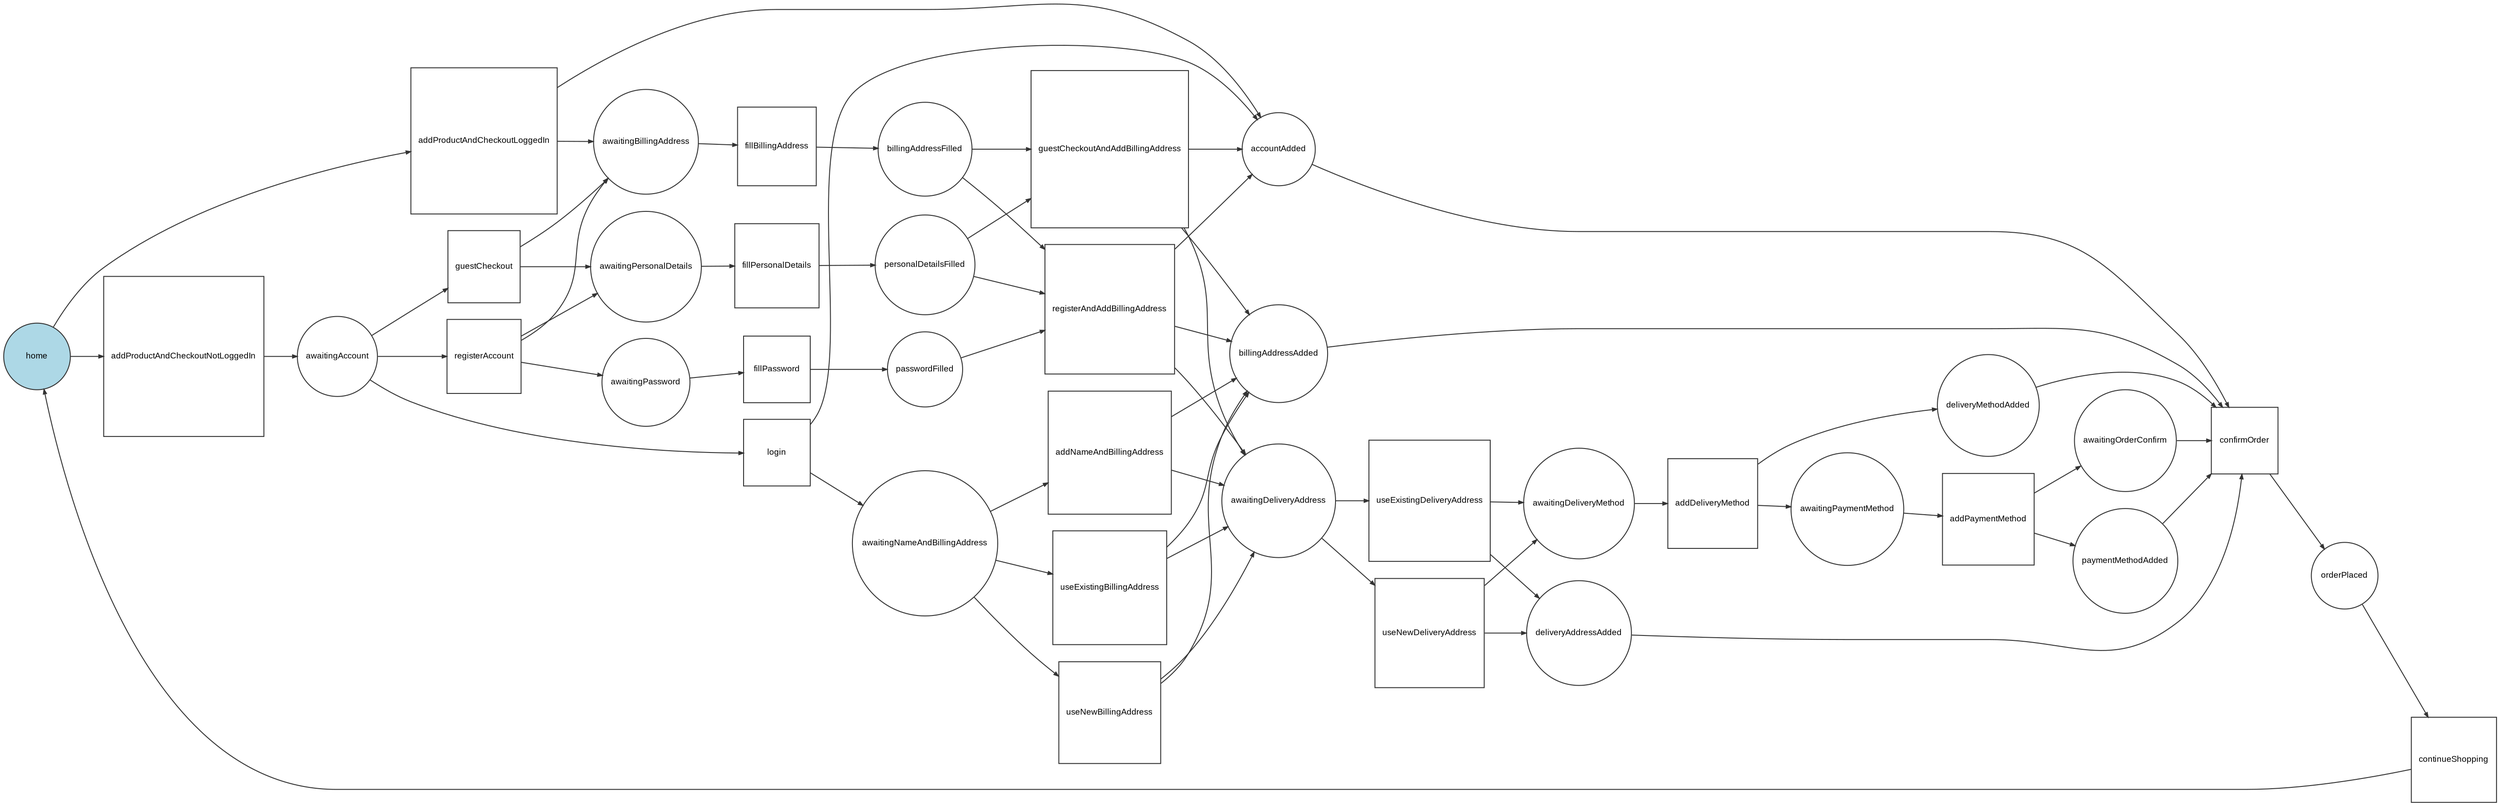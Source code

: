 digraph workflow {
  ratio="compress" rankdir="LR" label=""
  node [fontsize="9" fontname="Arial" color="#333333" fillcolor="lightblue" fixedsize="false" width="1"];
  edge [fontsize="9" fontname="Arial" color="#333333" arrowhead="normal" arrowsize="0.5"];

  place_e83249bd3ba79932e16fb1fb5100dafade9954c2 [label="home", shape=circle, style="filled"];
  place_be8df8efa2cb6b2300fe2f82d8d9b19d4d9f3006 [label="awaitingPersonalDetails", shape=circle];
  place_636a9cc7645cbe8e1dacce71000bb0db745a39e1 [label="awaitingPassword", shape=circle];
  place_b5da8f0027407937d7b9d6199a5d40d174c2661a [label="personalDetailsFilled", shape=circle];
  place_133afdf482fd18037e3a0e10ed8a6ab4f9161d40 [label="passwordFilled", shape=circle];
  place_bbcddce3edfbf6793be4e1761595ad9dd36cf0fb [label="billingAddressFilled", shape=circle];
  place_8df9aa6c1a8fbc2bf1fff5c5d67d147e334f94cf [label="awaitingAccount", shape=circle];
  place_e8718de4f73418b4e1c7ad5c42bec684a4a9caa9 [label="awaitingBillingAddress", shape=circle];
  place_5c3d4bc6d2c208e711fdf92d53725814b3f6c097 [label="awaitingNameAndBillingAddress", shape=circle];
  place_95c4228878ef8ed807e02b7e17abad8cfa27a63b [label="awaitingDeliveryAddress", shape=circle];
  place_db2a0e8a240c19feca6bf300b83c712f43d74c07 [label="awaitingDeliveryMethod", shape=circle];
  place_866591cec37483a4a6ab3489cb867167720a8a29 [label="awaitingPaymentMethod", shape=circle];
  place_4e213a3d74384d58db66bd928b2ccd8538875562 [label="awaitingOrderConfirm", shape=circle];
  place_a2b5ee046fd493f24a42236ed96bf6391e7dd3bb [label="accountAdded", shape=circle];
  place_4b91121f15dd396c0ae165be0700915d1c031185 [label="billingAddressAdded", shape=circle];
  place_d28a622a32ba5df0dab0c01e924c0b2dc9456cd8 [label="deliveryAddressAdded", shape=circle];
  place_28aae0f120be48f4f0ba56d7a75699965ccaa214 [label="deliveryMethodAdded", shape=circle];
  place_098279e686d64d36fd9ddfd5d8eed3773751c874 [label="paymentMethodAdded", shape=circle];
  place_cbeec9c5b8f73f7335a9b9606865084b73d6db44 [label="orderPlaced", shape=circle];
  transition_2ac776141d84009da79b006b4dec8054691a5c5f [label="addProductAndCheckoutNotLoggedIn", shape=box, shape="box", regular="1"];
  transition_578a40e5a7bc3a0474371867ac2173acd5bf516c [label="addProductAndCheckoutLoggedIn", shape=box, shape="box", regular="1"];
  transition_2736fab291f04e69b62d490c3c09361f5b82461a [label="login", shape=box, shape="box", regular="1"];
  transition_1b8a31d24f7e7b4bb00f985657ef664c0fd484f7 [label="guestCheckout", shape=box, shape="box", regular="1"];
  transition_4a67e46d8a1b96a2f1ebfa90009ae18258516248 [label="registerAccount", shape=box, shape="box", regular="1"];
  transition_901c5f630db8b0e18779359c8d949e4395268689 [label="useExistingBillingAddress", shape=box, shape="box", regular="1"];
  transition_fe12c392e32e62dd39eccef4248a39e19252acdf [label="useNewBillingAddress", shape=box, shape="box", regular="1"];
  transition_6ca7bb9639941de4f3d43da60a79d965e688398c [label="fillPersonalDetails", shape=box, shape="box", regular="1"];
  transition_3564e2bbe48b061a3985d46ebf9bb36a0c94de0e [label="fillPassword", shape=box, shape="box", regular="1"];
  transition_88846e7311af81ea2b6eb30ced42e8e9a035674e [label="fillBillingAddress", shape=box, shape="box", regular="1"];
  transition_8c17eddce8897d792f6edb1cd3ada98544ed0488 [label="addNameAndBillingAddress", shape=box, shape="box", regular="1"];
  transition_b9afdfce139e25e36eeb6c8758d70a895bf0779a [label="registerAndAddBillingAddress", shape=box, shape="box", regular="1"];
  transition_410c1682a9f476d29d39068a6c532ff661a85b60 [label="guestCheckoutAndAddBillingAddress", shape=box, shape="box", regular="1"];
  transition_40f7b37f0743d75d1323955148aa023e7533d8af [label="useExistingDeliveryAddress", shape=box, shape="box", regular="1"];
  transition_40d8c3069664fee3e86bfcb2c57fcf2ef837a066 [label="useNewDeliveryAddress", shape=box, shape="box", regular="1"];
  transition_df57db0e976add4f8115fb49f751571ed8e60c9e [label="addDeliveryMethod", shape=box, shape="box", regular="1"];
  transition_752bfd756f267a2d9e4dbb70f2b8c487d606f886 [label="addPaymentMethod", shape=box, shape="box", regular="1"];
  transition_f158550b6472279811abb832e1fa84c33a264bd1 [label="confirmOrder", shape=box, shape="box", regular="1"];
  transition_f5f67f37bdb26da1aa426f3f570c10051eb8a1f6 [label="continueShopping", shape=box, shape="box", regular="1"];
  place_e83249bd3ba79932e16fb1fb5100dafade9954c2 -> transition_2ac776141d84009da79b006b4dec8054691a5c5f [style="solid"];
  transition_2ac776141d84009da79b006b4dec8054691a5c5f -> place_8df9aa6c1a8fbc2bf1fff5c5d67d147e334f94cf [style="solid"];
  place_e83249bd3ba79932e16fb1fb5100dafade9954c2 -> transition_578a40e5a7bc3a0474371867ac2173acd5bf516c [style="solid"];
  transition_578a40e5a7bc3a0474371867ac2173acd5bf516c -> place_a2b5ee046fd493f24a42236ed96bf6391e7dd3bb [style="solid"];
  transition_578a40e5a7bc3a0474371867ac2173acd5bf516c -> place_e8718de4f73418b4e1c7ad5c42bec684a4a9caa9 [style="solid"];
  place_8df9aa6c1a8fbc2bf1fff5c5d67d147e334f94cf -> transition_2736fab291f04e69b62d490c3c09361f5b82461a [style="solid"];
  transition_2736fab291f04e69b62d490c3c09361f5b82461a -> place_a2b5ee046fd493f24a42236ed96bf6391e7dd3bb [style="solid"];
  transition_2736fab291f04e69b62d490c3c09361f5b82461a -> place_5c3d4bc6d2c208e711fdf92d53725814b3f6c097 [style="solid"];
  place_8df9aa6c1a8fbc2bf1fff5c5d67d147e334f94cf -> transition_1b8a31d24f7e7b4bb00f985657ef664c0fd484f7 [style="solid"];
  transition_1b8a31d24f7e7b4bb00f985657ef664c0fd484f7 -> place_be8df8efa2cb6b2300fe2f82d8d9b19d4d9f3006 [style="solid"];
  transition_1b8a31d24f7e7b4bb00f985657ef664c0fd484f7 -> place_e8718de4f73418b4e1c7ad5c42bec684a4a9caa9 [style="solid"];
  place_8df9aa6c1a8fbc2bf1fff5c5d67d147e334f94cf -> transition_4a67e46d8a1b96a2f1ebfa90009ae18258516248 [style="solid"];
  transition_4a67e46d8a1b96a2f1ebfa90009ae18258516248 -> place_be8df8efa2cb6b2300fe2f82d8d9b19d4d9f3006 [style="solid"];
  transition_4a67e46d8a1b96a2f1ebfa90009ae18258516248 -> place_636a9cc7645cbe8e1dacce71000bb0db745a39e1 [style="solid"];
  transition_4a67e46d8a1b96a2f1ebfa90009ae18258516248 -> place_e8718de4f73418b4e1c7ad5c42bec684a4a9caa9 [style="solid"];
  place_5c3d4bc6d2c208e711fdf92d53725814b3f6c097 -> transition_901c5f630db8b0e18779359c8d949e4395268689 [style="solid"];
  transition_901c5f630db8b0e18779359c8d949e4395268689 -> place_4b91121f15dd396c0ae165be0700915d1c031185 [style="solid"];
  transition_901c5f630db8b0e18779359c8d949e4395268689 -> place_95c4228878ef8ed807e02b7e17abad8cfa27a63b [style="solid"];
  place_5c3d4bc6d2c208e711fdf92d53725814b3f6c097 -> transition_fe12c392e32e62dd39eccef4248a39e19252acdf [style="solid"];
  transition_fe12c392e32e62dd39eccef4248a39e19252acdf -> place_4b91121f15dd396c0ae165be0700915d1c031185 [style="solid"];
  transition_fe12c392e32e62dd39eccef4248a39e19252acdf -> place_95c4228878ef8ed807e02b7e17abad8cfa27a63b [style="solid"];
  place_be8df8efa2cb6b2300fe2f82d8d9b19d4d9f3006 -> transition_6ca7bb9639941de4f3d43da60a79d965e688398c [style="solid"];
  transition_6ca7bb9639941de4f3d43da60a79d965e688398c -> place_b5da8f0027407937d7b9d6199a5d40d174c2661a [style="solid"];
  place_636a9cc7645cbe8e1dacce71000bb0db745a39e1 -> transition_3564e2bbe48b061a3985d46ebf9bb36a0c94de0e [style="solid"];
  transition_3564e2bbe48b061a3985d46ebf9bb36a0c94de0e -> place_133afdf482fd18037e3a0e10ed8a6ab4f9161d40 [style="solid"];
  place_e8718de4f73418b4e1c7ad5c42bec684a4a9caa9 -> transition_88846e7311af81ea2b6eb30ced42e8e9a035674e [style="solid"];
  transition_88846e7311af81ea2b6eb30ced42e8e9a035674e -> place_bbcddce3edfbf6793be4e1761595ad9dd36cf0fb [style="solid"];
  place_5c3d4bc6d2c208e711fdf92d53725814b3f6c097 -> transition_8c17eddce8897d792f6edb1cd3ada98544ed0488 [style="solid"];
  transition_8c17eddce8897d792f6edb1cd3ada98544ed0488 -> place_4b91121f15dd396c0ae165be0700915d1c031185 [style="solid"];
  transition_8c17eddce8897d792f6edb1cd3ada98544ed0488 -> place_95c4228878ef8ed807e02b7e17abad8cfa27a63b [style="solid"];
  place_b5da8f0027407937d7b9d6199a5d40d174c2661a -> transition_b9afdfce139e25e36eeb6c8758d70a895bf0779a [style="solid"];
  place_133afdf482fd18037e3a0e10ed8a6ab4f9161d40 -> transition_b9afdfce139e25e36eeb6c8758d70a895bf0779a [style="solid"];
  place_bbcddce3edfbf6793be4e1761595ad9dd36cf0fb -> transition_b9afdfce139e25e36eeb6c8758d70a895bf0779a [style="solid"];
  transition_b9afdfce139e25e36eeb6c8758d70a895bf0779a -> place_a2b5ee046fd493f24a42236ed96bf6391e7dd3bb [style="solid"];
  transition_b9afdfce139e25e36eeb6c8758d70a895bf0779a -> place_4b91121f15dd396c0ae165be0700915d1c031185 [style="solid"];
  transition_b9afdfce139e25e36eeb6c8758d70a895bf0779a -> place_95c4228878ef8ed807e02b7e17abad8cfa27a63b [style="solid"];
  place_b5da8f0027407937d7b9d6199a5d40d174c2661a -> transition_410c1682a9f476d29d39068a6c532ff661a85b60 [style="solid"];
  place_bbcddce3edfbf6793be4e1761595ad9dd36cf0fb -> transition_410c1682a9f476d29d39068a6c532ff661a85b60 [style="solid"];
  transition_410c1682a9f476d29d39068a6c532ff661a85b60 -> place_a2b5ee046fd493f24a42236ed96bf6391e7dd3bb [style="solid"];
  transition_410c1682a9f476d29d39068a6c532ff661a85b60 -> place_4b91121f15dd396c0ae165be0700915d1c031185 [style="solid"];
  transition_410c1682a9f476d29d39068a6c532ff661a85b60 -> place_95c4228878ef8ed807e02b7e17abad8cfa27a63b [style="solid"];
  place_95c4228878ef8ed807e02b7e17abad8cfa27a63b -> transition_40f7b37f0743d75d1323955148aa023e7533d8af [style="solid"];
  transition_40f7b37f0743d75d1323955148aa023e7533d8af -> place_d28a622a32ba5df0dab0c01e924c0b2dc9456cd8 [style="solid"];
  transition_40f7b37f0743d75d1323955148aa023e7533d8af -> place_db2a0e8a240c19feca6bf300b83c712f43d74c07 [style="solid"];
  place_95c4228878ef8ed807e02b7e17abad8cfa27a63b -> transition_40d8c3069664fee3e86bfcb2c57fcf2ef837a066 [style="solid"];
  transition_40d8c3069664fee3e86bfcb2c57fcf2ef837a066 -> place_d28a622a32ba5df0dab0c01e924c0b2dc9456cd8 [style="solid"];
  transition_40d8c3069664fee3e86bfcb2c57fcf2ef837a066 -> place_db2a0e8a240c19feca6bf300b83c712f43d74c07 [style="solid"];
  place_db2a0e8a240c19feca6bf300b83c712f43d74c07 -> transition_df57db0e976add4f8115fb49f751571ed8e60c9e [style="solid"];
  transition_df57db0e976add4f8115fb49f751571ed8e60c9e -> place_28aae0f120be48f4f0ba56d7a75699965ccaa214 [style="solid"];
  transition_df57db0e976add4f8115fb49f751571ed8e60c9e -> place_866591cec37483a4a6ab3489cb867167720a8a29 [style="solid"];
  place_866591cec37483a4a6ab3489cb867167720a8a29 -> transition_752bfd756f267a2d9e4dbb70f2b8c487d606f886 [style="solid"];
  transition_752bfd756f267a2d9e4dbb70f2b8c487d606f886 -> place_098279e686d64d36fd9ddfd5d8eed3773751c874 [style="solid"];
  transition_752bfd756f267a2d9e4dbb70f2b8c487d606f886 -> place_4e213a3d74384d58db66bd928b2ccd8538875562 [style="solid"];
  place_a2b5ee046fd493f24a42236ed96bf6391e7dd3bb -> transition_f158550b6472279811abb832e1fa84c33a264bd1 [style="solid"];
  place_4b91121f15dd396c0ae165be0700915d1c031185 -> transition_f158550b6472279811abb832e1fa84c33a264bd1 [style="solid"];
  place_d28a622a32ba5df0dab0c01e924c0b2dc9456cd8 -> transition_f158550b6472279811abb832e1fa84c33a264bd1 [style="solid"];
  place_28aae0f120be48f4f0ba56d7a75699965ccaa214 -> transition_f158550b6472279811abb832e1fa84c33a264bd1 [style="solid"];
  place_098279e686d64d36fd9ddfd5d8eed3773751c874 -> transition_f158550b6472279811abb832e1fa84c33a264bd1 [style="solid"];
  place_4e213a3d74384d58db66bd928b2ccd8538875562 -> transition_f158550b6472279811abb832e1fa84c33a264bd1 [style="solid"];
  transition_f158550b6472279811abb832e1fa84c33a264bd1 -> place_cbeec9c5b8f73f7335a9b9606865084b73d6db44 [style="solid"];
  place_cbeec9c5b8f73f7335a9b9606865084b73d6db44 -> transition_f5f67f37bdb26da1aa426f3f570c10051eb8a1f6 [style="solid"];
  transition_f5f67f37bdb26da1aa426f3f570c10051eb8a1f6 -> place_e83249bd3ba79932e16fb1fb5100dafade9954c2 [style="solid"];
}

